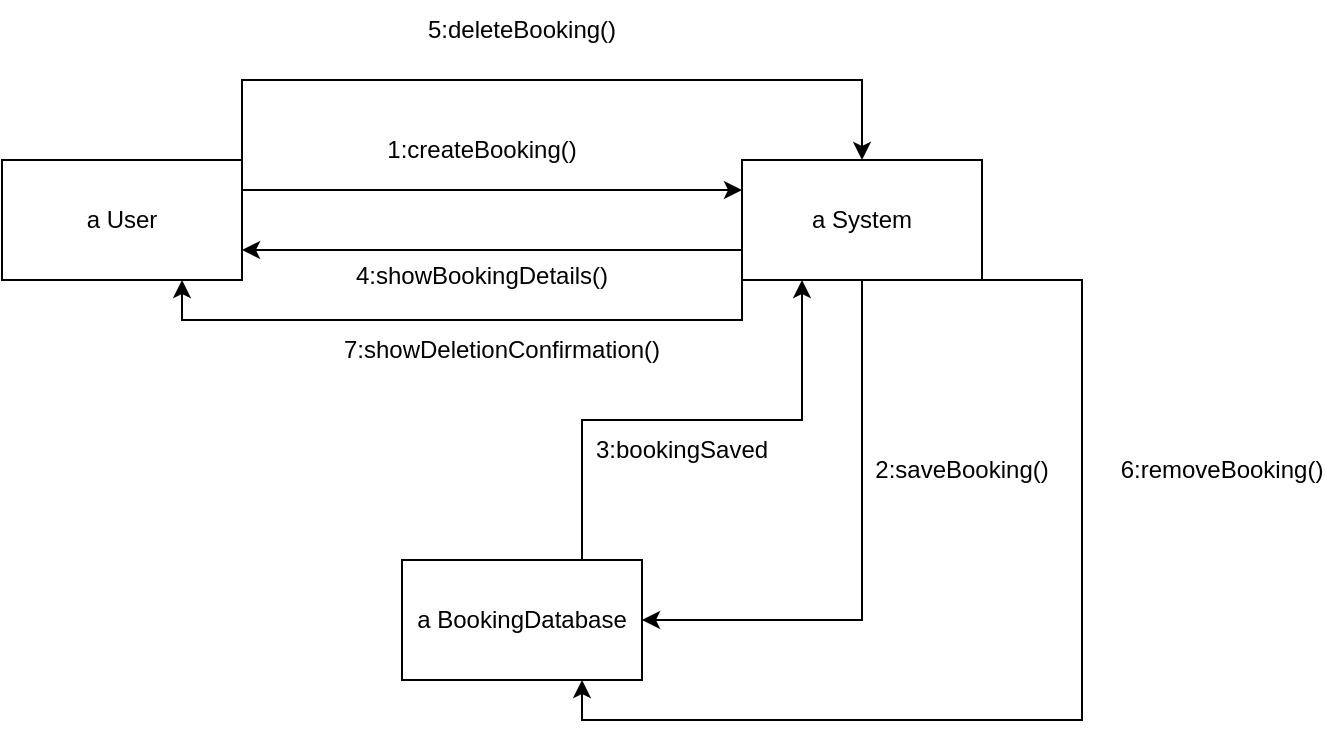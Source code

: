 <mxfile version="26.2.14">
  <diagram name="Page-1" id="UZRUSZkKVwmetYZSibEU">
    <mxGraphModel dx="872" dy="431" grid="1" gridSize="10" guides="1" tooltips="1" connect="1" arrows="1" fold="1" page="1" pageScale="1" pageWidth="1169" pageHeight="1654" math="0" shadow="0">
      <root>
        <mxCell id="0" />
        <mxCell id="1" parent="0" />
        <mxCell id="pOD2ptbRk6eSLJYCfyN0-11" style="edgeStyle=orthogonalEdgeStyle;rounded=0;orthogonalLoop=1;jettySize=auto;html=1;exitX=0.75;exitY=0;exitDx=0;exitDy=0;entryX=0.25;entryY=1;entryDx=0;entryDy=0;" edge="1" parent="1" source="pOD2ptbRk6eSLJYCfyN0-1" target="pOD2ptbRk6eSLJYCfyN0-2">
          <mxGeometry relative="1" as="geometry" />
        </mxCell>
        <mxCell id="pOD2ptbRk6eSLJYCfyN0-1" value="a&amp;nbsp;BookingDatabase" style="rounded=0;whiteSpace=wrap;html=1;" vertex="1" parent="1">
          <mxGeometry x="440" y="310" width="120" height="60" as="geometry" />
        </mxCell>
        <mxCell id="pOD2ptbRk6eSLJYCfyN0-9" style="edgeStyle=orthogonalEdgeStyle;rounded=0;orthogonalLoop=1;jettySize=auto;html=1;exitX=0.5;exitY=1;exitDx=0;exitDy=0;entryX=1;entryY=0.5;entryDx=0;entryDy=0;" edge="1" parent="1" source="pOD2ptbRk6eSLJYCfyN0-2" target="pOD2ptbRk6eSLJYCfyN0-1">
          <mxGeometry relative="1" as="geometry" />
        </mxCell>
        <mxCell id="pOD2ptbRk6eSLJYCfyN0-13" style="edgeStyle=orthogonalEdgeStyle;rounded=0;orthogonalLoop=1;jettySize=auto;html=1;exitX=0;exitY=0.75;exitDx=0;exitDy=0;entryX=1;entryY=0.75;entryDx=0;entryDy=0;" edge="1" parent="1" source="pOD2ptbRk6eSLJYCfyN0-2" target="pOD2ptbRk6eSLJYCfyN0-3">
          <mxGeometry relative="1" as="geometry" />
        </mxCell>
        <mxCell id="pOD2ptbRk6eSLJYCfyN0-17" style="edgeStyle=orthogonalEdgeStyle;rounded=0;orthogonalLoop=1;jettySize=auto;html=1;exitX=0.75;exitY=1;exitDx=0;exitDy=0;entryX=0.75;entryY=1;entryDx=0;entryDy=0;" edge="1" parent="1" source="pOD2ptbRk6eSLJYCfyN0-2" target="pOD2ptbRk6eSLJYCfyN0-1">
          <mxGeometry relative="1" as="geometry">
            <Array as="points">
              <mxPoint x="780" y="170" />
              <mxPoint x="780" y="390" />
              <mxPoint x="530" y="390" />
            </Array>
          </mxGeometry>
        </mxCell>
        <mxCell id="pOD2ptbRk6eSLJYCfyN0-19" style="edgeStyle=orthogonalEdgeStyle;rounded=0;orthogonalLoop=1;jettySize=auto;html=1;exitX=0;exitY=1;exitDx=0;exitDy=0;entryX=0.75;entryY=1;entryDx=0;entryDy=0;" edge="1" parent="1" source="pOD2ptbRk6eSLJYCfyN0-2" target="pOD2ptbRk6eSLJYCfyN0-3">
          <mxGeometry relative="1" as="geometry" />
        </mxCell>
        <mxCell id="pOD2ptbRk6eSLJYCfyN0-2" value="a System" style="rounded=0;whiteSpace=wrap;html=1;" vertex="1" parent="1">
          <mxGeometry x="610" y="110" width="120" height="60" as="geometry" />
        </mxCell>
        <mxCell id="pOD2ptbRk6eSLJYCfyN0-16" style="edgeStyle=orthogonalEdgeStyle;rounded=0;orthogonalLoop=1;jettySize=auto;html=1;exitX=1;exitY=0;exitDx=0;exitDy=0;entryX=0.5;entryY=0;entryDx=0;entryDy=0;" edge="1" parent="1" source="pOD2ptbRk6eSLJYCfyN0-3" target="pOD2ptbRk6eSLJYCfyN0-2">
          <mxGeometry relative="1" as="geometry">
            <Array as="points">
              <mxPoint x="360" y="70" />
              <mxPoint x="670" y="70" />
            </Array>
          </mxGeometry>
        </mxCell>
        <mxCell id="pOD2ptbRk6eSLJYCfyN0-3" value="a User" style="rounded=0;whiteSpace=wrap;html=1;" vertex="1" parent="1">
          <mxGeometry x="240" y="110" width="120" height="60" as="geometry" />
        </mxCell>
        <mxCell id="pOD2ptbRk6eSLJYCfyN0-6" value="" style="edgeStyle=orthogonalEdgeStyle;rounded=0;orthogonalLoop=1;jettySize=auto;html=1;exitX=1;exitY=0.25;exitDx=0;exitDy=0;entryX=0;entryY=0.25;entryDx=0;entryDy=0;" edge="1" parent="1" source="pOD2ptbRk6eSLJYCfyN0-3" target="pOD2ptbRk6eSLJYCfyN0-2">
          <mxGeometry relative="1" as="geometry">
            <mxPoint x="360" y="125" as="sourcePoint" />
            <mxPoint x="430" y="135" as="targetPoint" />
          </mxGeometry>
        </mxCell>
        <mxCell id="pOD2ptbRk6eSLJYCfyN0-8" value="1:createBooking()" style="text;html=1;align=center;verticalAlign=middle;whiteSpace=wrap;rounded=0;" vertex="1" parent="1">
          <mxGeometry x="450" y="90" width="60" height="30" as="geometry" />
        </mxCell>
        <mxCell id="pOD2ptbRk6eSLJYCfyN0-10" value="2:saveBooking()" style="text;html=1;align=center;verticalAlign=middle;whiteSpace=wrap;rounded=0;" vertex="1" parent="1">
          <mxGeometry x="690" y="250" width="60" height="30" as="geometry" />
        </mxCell>
        <mxCell id="pOD2ptbRk6eSLJYCfyN0-12" value="3:bookingSaved" style="text;html=1;align=center;verticalAlign=middle;whiteSpace=wrap;rounded=0;" vertex="1" parent="1">
          <mxGeometry x="550" y="240" width="60" height="30" as="geometry" />
        </mxCell>
        <mxCell id="pOD2ptbRk6eSLJYCfyN0-14" value="4:&lt;span style=&quot;background-color: transparent;&quot;&gt;showBookingDetails()&lt;/span&gt;&lt;div&gt;&lt;span style=&quot;background-color: transparent; color: light-dark(rgb(0, 0, 0), rgb(255, 255, 255));&quot;&gt;&lt;br&gt;&lt;/span&gt;&lt;/div&gt;" style="text;html=1;align=center;verticalAlign=middle;whiteSpace=wrap;rounded=0;" vertex="1" parent="1">
          <mxGeometry x="450" y="160" width="60" height="30" as="geometry" />
        </mxCell>
        <mxCell id="pOD2ptbRk6eSLJYCfyN0-15" value="5:deleteBooking()" style="text;html=1;align=center;verticalAlign=middle;whiteSpace=wrap;rounded=0;" vertex="1" parent="1">
          <mxGeometry x="470" y="30" width="60" height="30" as="geometry" />
        </mxCell>
        <mxCell id="pOD2ptbRk6eSLJYCfyN0-18" value="6:removeBooking()" style="text;html=1;align=center;verticalAlign=middle;whiteSpace=wrap;rounded=0;" vertex="1" parent="1">
          <mxGeometry x="820" y="250" width="60" height="30" as="geometry" />
        </mxCell>
        <mxCell id="pOD2ptbRk6eSLJYCfyN0-20" value="7:showDeletionConfirmation()" style="text;html=1;align=center;verticalAlign=middle;whiteSpace=wrap;rounded=0;" vertex="1" parent="1">
          <mxGeometry x="460" y="190" width="60" height="30" as="geometry" />
        </mxCell>
      </root>
    </mxGraphModel>
  </diagram>
</mxfile>

